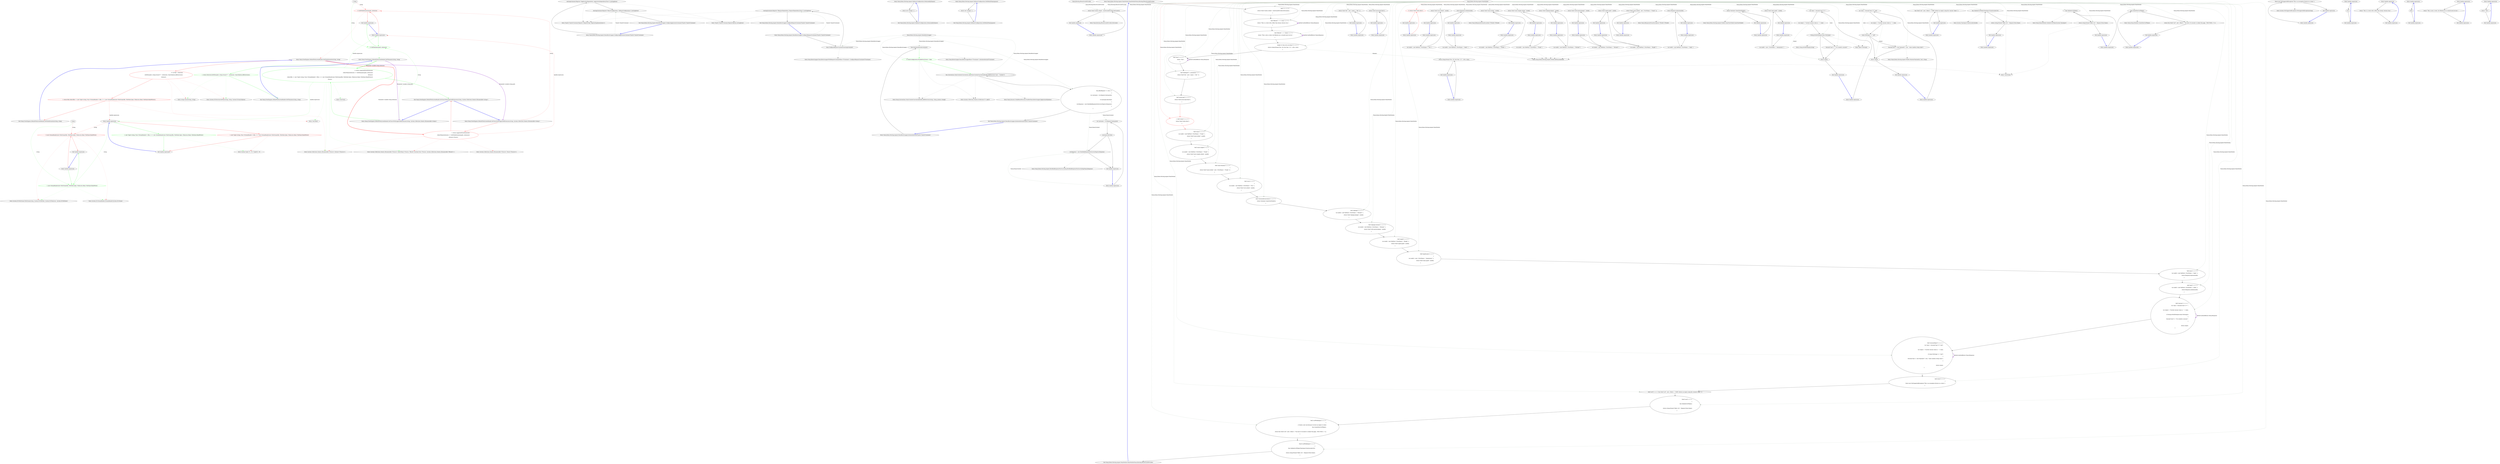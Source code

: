 digraph  {
n25 [label=string, span=""];
n26 [label=string, span=""];
n0 [cluster="Nancy.ViewEngines.DefaultFileSystemReader.GetViewsWithSupportedExtensions(string, System.Collections.Generic.IEnumerable<string>)", label="Entry Nancy.ViewEngines.DefaultFileSystemReader.GetViewsWithSupportedExtensions(string, System.Collections.Generic.IEnumerable<string>)", span="18-18"];
n1 [cluster="Nancy.ViewEngines.DefaultFileSystemReader.GetViewsWithSupportedExtensions(string, System.Collections.Generic.IEnumerable<string>)", color=red, community=0, label="1: return supportedViewExtensions\r\n                .SelectMany(extension => GetFileInformation(path, extension))\r\n                .Distinct().ToList();", span="20-22"];
n7 [cluster="lambda expression", color=red, community=0, label="0: GetFileInformation(path, extension)", span="21-21"];
n2 [cluster="Nancy.ViewEngines.DefaultFileSystemReader.GetViewsWithSupportedExtensions(string, System.Collections.Generic.IEnumerable<string>)", label="Exit Nancy.ViewEngines.DefaultFileSystemReader.GetViewsWithSupportedExtensions(string, System.Collections.Generic.IEnumerable<string>)", span="18-18"];
n3 [cluster="System.Collections.Generic.IEnumerable<TSource>.SelectMany<TSource, TResult>(System.Func<TSource, System.Collections.Generic.IEnumerable<TResult>>)", label="Entry System.Collections.Generic.IEnumerable<TSource>.SelectMany<TSource, TResult>(System.Func<TSource, System.Collections.Generic.IEnumerable<TResult>>)", span="0-0"];
n4 [cluster="System.Collections.Generic.IEnumerable<TSource>.Distinct<TSource>()", label="Entry System.Collections.Generic.IEnumerable<TSource>.Distinct<TSource>()", span="0-0"];
n5 [cluster="System.Collections.Generic.IEnumerable<TSource>.ToList<TSource>()", label="Entry System.Collections.Generic.IEnumerable<TSource>.ToList<TSource>()", span="0-0"];
n6 [cluster="lambda expression", label="Entry lambda expression", span="21-21"];
n8 [cluster="lambda expression", label="Exit lambda expression", span="21-21"];
n9 [cluster="Nancy.ViewEngines.DefaultFileSystemReader.GetFileInformation(string, string)", label="Entry Nancy.ViewEngines.DefaultFileSystemReader.GetFileInformation(string, string)", span="25-25"];
n10 [cluster="Nancy.ViewEngines.DefaultFileSystemReader.GetFileInformation(string, string)", color=red, community=0, label="0: var files = Directory\r\n                .GetFiles(path, string.Concat(''*.'', extension), SearchOption.AllDirectories)\r\n                .Distinct()", span="27-29"];
n11 [cluster="Nancy.ViewEngines.DefaultFileSystemReader.GetFileInformation(string, string)", color=red, community=0, label="1: return files.Select(file => new Tuple<string, Func<StreamReader>>(file, () => new StreamReader(new FileStream(file, FileMode.Open, FileAccess.Read, FileShare.ReadWrite))));", span="31-31"];
n13 [cluster="string.Concat(string, string)", label="Entry string.Concat(string, string)", span="0-0"];
n14 [cluster="System.IO.Directory.GetFiles(string, string, System.IO.SearchOption)", label="Entry System.IO.Directory.GetFiles(string, string, System.IO.SearchOption)", span="0-0"];
n12 [cluster="Nancy.ViewEngines.DefaultFileSystemReader.GetFileInformation(string, string)", label="Exit Nancy.ViewEngines.DefaultFileSystemReader.GetFileInformation(string, string)", span="25-25"];
n15 [cluster="Unk.Select", label="Entry Unk.Select", span=""];
n16 [cluster="lambda expression", label="Entry lambda expression", span="31-31"];
n17 [cluster="lambda expression", color=red, community=0, label="1: new Tuple<string, Func<StreamReader>>(file, () => new StreamReader(new FileStream(file, FileMode.Open, FileAccess.Read, FileShare.ReadWrite)))", span="31-31"];
n21 [cluster="lambda expression", color=red, community=0, label="0: new StreamReader(new FileStream(file, FileMode.Open, FileAccess.Read, FileShare.ReadWrite))", span="31-31"];
n18 [cluster="lambda expression", label="Exit lambda expression", span="31-31"];
n19 [cluster="System.Tuple<T1, T2>.Tuple(T1, T2)", label="Entry System.Tuple<T1, T2>.Tuple(T1, T2)", span="0-0"];
n20 [cluster="lambda expression", label="Entry lambda expression", span="31-31"];
n22 [cluster="lambda expression", label="Exit lambda expression", span="31-31"];
n23 [cluster="System.IO.StreamReader.StreamReader(System.IO.Stream)", label="Entry System.IO.StreamReader.StreamReader(System.IO.Stream)", span="0-0"];
n24 [cluster="System.IO.FileStream.FileStream(string, System.IO.FileMode, System.IO.FileAccess, System.IO.FileShare)", label="Entry System.IO.FileStream.FileStream(string, System.IO.FileMode, System.IO.FileAccess, System.IO.FileShare)", span="0-0"];
d1 [cluster="Nancy.ViewEngines.DefaultFileSystemReader.GetViewsWithSupportedExtensions(string, System.Collections.Generic.IEnumerable<string>)", color=green, community=0, label="0: return supportedViewExtensions\r\n                .SelectMany(extension => GetFilenames(path, extension))\r\n                .Distinct()\r\n                .Select(file => new Tuple<string, Func<StreamReader>>(file, () => new StreamReader(new FileStream(file, FileMode.Open, FileAccess.Read, FileShare.ReadWrite))))\r\n                .ToList();", span="20-24"];
d0 [cluster="Nancy.ViewEngines.DefaultFileSystemReader.GetViewsWithSupportedExtensions(string, System.Collections.Generic.IEnumerable<string>)", label="Entry Nancy.ViewEngines.DefaultFileSystemReader.GetViewsWithSupportedExtensions(string, System.Collections.Generic.IEnumerable<string>)", span="18-18"];
d10 [cluster="Nancy.ViewEngines.DefaultFileSystemReader.GetFilenames(string, string)", label="Entry Nancy.ViewEngines.DefaultFileSystemReader.GetFilenames(string, string)", span="27-27"];
d6 [cluster="Unk.ToList", label="Entry Unk.ToList", span=""];
d8 [cluster="lambda expression", color=green, community=0, label="0: GetFilenames(path, extension)", span="21-21"];
d12 [cluster="lambda expression", color=green, community=0, label="1: new Tuple<string, Func<StreamReader>>(file, () => new StreamReader(new FileStream(file, FileMode.Open, FileAccess.Read, FileShare.ReadWrite)))", span="23-23"];
d16 [cluster="lambda expression", color=green, community=0, label="1: new StreamReader(new FileStream(file, FileMode.Open, FileAccess.Read, FileShare.ReadWrite))", span="23-23"];
d20 [cluster="Nancy.ViewEngines.DefaultFileSystemReader.GetFilenames(string, string)", color=green, community=0, label="1: return Directory.GetFiles(path, string.Concat(''*.'', extension), SearchOption.AllDirectories);", span="29-29"];
d21 [cluster="Nancy.ViewEngines.DefaultFileSystemReader.GetFilenames(string, string)", label="Exit Nancy.ViewEngines.DefaultFileSystemReader.GetFilenames(string, string)", span="27-27"];
m0_4 [cluster="TinyIoC.TinyIoCContainer.Register<RegisterType, RegisterImplementation>()", file="DemoBootstrapper.cs", label="Entry TinyIoC.TinyIoCContainer.Register<RegisterType, RegisterImplementation>()", span="1018-1018"];
m0_0 [cluster="Nancy.Demo.Hosting.Aspnet.DemoBootstrapper.ConfigureApplicationContainer(TinyIoC.TinyIoCContainer)", file="DemoBootstrapper.cs", label="Entry Nancy.Demo.Hosting.Aspnet.DemoBootstrapper.ConfigureApplicationContainer(TinyIoC.TinyIoCContainer)", span="11-11"];
m0_1 [cluster="Nancy.Demo.Hosting.Aspnet.DemoBootstrapper.ConfigureApplicationContainer(TinyIoC.TinyIoCContainer)", file="DemoBootstrapper.cs", label="existingContainer.Register<IApplicationDependency, ApplicationDependencyClass>().AsSingleton()", span="15-15"];
m0_2 [cluster="Nancy.Demo.Hosting.Aspnet.DemoBootstrapper.ConfigureApplicationContainer(TinyIoC.TinyIoCContainer)", file="DemoBootstrapper.cs", label="existingContainer.Register<IRazorConfiguration, MyRazorConfiguration>().AsSingleton()", span="16-16"];
m0_3 [cluster="Nancy.Demo.Hosting.Aspnet.DemoBootstrapper.ConfigureApplicationContainer(TinyIoC.TinyIoCContainer)", file="DemoBootstrapper.cs", label="Exit Nancy.Demo.Hosting.Aspnet.DemoBootstrapper.ConfigureApplicationContainer(TinyIoC.TinyIoCContainer)", span="11-11"];
m0_19 [cluster="System.Collections.Generic.ICollection<T>.Add(T)", file="DemoBootstrapper.cs", label="Entry System.Collections.Generic.ICollection<T>.Add(T)", span="0-0"];
m0_5 [cluster="TinyIoC.TinyIoCContainer.RegisterOptions.AsSingleton()", file="DemoBootstrapper.cs", label="Entry TinyIoC.TinyIoCContainer.RegisterOptions.AsSingleton()", span="592-592"];
m0_17 [cluster="Nancy.Bootstrapper.NancyBootstrapperBase<TContainer>.InitialiseInternal(TContainer)", file="DemoBootstrapper.cs", label="Entry Nancy.Bootstrapper.NancyBootstrapperBase<TContainer>.InitialiseInternal(TContainer)", span="387-387"];
m0_11 [cluster="Nancy.Demo.Hosting.Aspnet.DemoBootstrapper.InitialiseInternal(TinyIoC.TinyIoCContainer)", file="DemoBootstrapper.cs", label="Entry Nancy.Demo.Hosting.Aspnet.DemoBootstrapper.InitialiseInternal(TinyIoC.TinyIoCContainer)", span="26-26"];
m0_12 [cluster="Nancy.Demo.Hosting.Aspnet.DemoBootstrapper.InitialiseInternal(TinyIoC.TinyIoCContainer)", file="DemoBootstrapper.cs", label="base.InitialiseInternal(container)", span="28-28"];
m0_13 [cluster="Nancy.Demo.Hosting.Aspnet.DemoBootstrapper.InitialiseInternal(TinyIoC.TinyIoCContainer)", color=green, community=0, file="DemoBootstrapper.cs", label="0: StaticConfiguration.DisableErrorTraces = false", span="30-30"];
m0_14 [cluster="Nancy.Demo.Hosting.Aspnet.DemoBootstrapper.InitialiseInternal(TinyIoC.TinyIoCContainer)", file="DemoBootstrapper.cs", label="this.Conventions.StaticContentsConventions.Add(StaticContentConventionBuilder.AddDirectory(''moo'', ''Content''))", span="32-32"];
m0_15 [cluster="Nancy.Demo.Hosting.Aspnet.DemoBootstrapper.InitialiseInternal(TinyIoC.TinyIoCContainer)", file="DemoBootstrapper.cs", label="this.AfterRequest += (ctx) =>\r\n            {\r\n                var username = ctx.Request.Query.pirate;\r\n\r\n                if (username.HasValue)\r\n                {\r\n                    ctx.Response = new HereBeAResponseYouScurvyDog(ctx.Response);\r\n                }\r\n            }", span="34-42"];
m0_16 [cluster="Nancy.Demo.Hosting.Aspnet.DemoBootstrapper.InitialiseInternal(TinyIoC.TinyIoCContainer)", file="DemoBootstrapper.cs", label="Exit Nancy.Demo.Hosting.Aspnet.DemoBootstrapper.InitialiseInternal(TinyIoC.TinyIoCContainer)", span="26-26"];
m0_10 [cluster="Nancy.Bootstrapper.NancyBootstrapperWithRequestContainerBase<TContainer>.ConfigureRequestContainer(TContainer)", file="DemoBootstrapper.cs", label="Entry Nancy.Bootstrapper.NancyBootstrapperWithRequestContainerBase<TContainer>.ConfigureRequestContainer(TContainer)", span="91-91"];
m0_18 [cluster="Nancy.Conventions.StaticContentConventionBuilder.AddDirectory(string, string, params string[])", file="DemoBootstrapper.cs", label="Entry Nancy.Conventions.StaticContentConventionBuilder.AddDirectory(string, string, params string[])", span="28-28"];
m0_26 [cluster="Nancy.Demo.Hosting.Aspnet.HereBeAResponseYouScurvyDog.HereBeAResponseYouScurvyDog(Nancy.Response)", file="DemoBootstrapper.cs", label="Entry Nancy.Demo.Hosting.Aspnet.HereBeAResponseYouScurvyDog.HereBeAResponseYouScurvyDog(Nancy.Response)", span="12-12"];
m0_20 [cluster="Nancy.Session.CookieBasedSessions.Enable(Nancy.Bootstrapper.IApplicationPipelines)", file="DemoBootstrapper.cs", label="Entry Nancy.Session.CookieBasedSessions.Enable(Nancy.Bootstrapper.IApplicationPipelines)", span="79-79"];
m0_27 [cluster="Nancy.Demo.Hosting.Aspnet.MyRazorConfiguration.GetAssemblyNames()", file="DemoBootstrapper.cs", label="Entry Nancy.Demo.Hosting.Aspnet.MyRazorConfiguration.GetAssemblyNames()", span="56-56"];
m0_28 [cluster="Nancy.Demo.Hosting.Aspnet.MyRazorConfiguration.GetAssemblyNames()", file="DemoBootstrapper.cs", label="return new string[] { };", span="58-58"];
m0_29 [cluster="Nancy.Demo.Hosting.Aspnet.MyRazorConfiguration.GetAssemblyNames()", file="DemoBootstrapper.cs", label="Exit Nancy.Demo.Hosting.Aspnet.MyRazorConfiguration.GetAssemblyNames()", span="56-56"];
m0_6 [cluster="Nancy.Demo.Hosting.Aspnet.DemoBootstrapper.ConfigureRequestContainer(TinyIoC.TinyIoCContainer)", file="DemoBootstrapper.cs", label="Entry Nancy.Demo.Hosting.Aspnet.DemoBootstrapper.ConfigureRequestContainer(TinyIoC.TinyIoCContainer)", span="19-19"];
m0_7 [cluster="Nancy.Demo.Hosting.Aspnet.DemoBootstrapper.ConfigureRequestContainer(TinyIoC.TinyIoCContainer)", file="DemoBootstrapper.cs", label="base.ConfigureRequestContainer(existingContainer)", span="21-21"];
m0_8 [cluster="Nancy.Demo.Hosting.Aspnet.DemoBootstrapper.ConfigureRequestContainer(TinyIoC.TinyIoCContainer)", file="DemoBootstrapper.cs", label="existingContainer.Register<IRequestDependency, RequestDependencyClass>().AsSingleton()", span="23-23"];
m0_9 [cluster="Nancy.Demo.Hosting.Aspnet.DemoBootstrapper.ConfigureRequestContainer(TinyIoC.TinyIoCContainer)", file="DemoBootstrapper.cs", label="Exit Nancy.Demo.Hosting.Aspnet.DemoBootstrapper.ConfigureRequestContainer(TinyIoC.TinyIoCContainer)", span="19-19"];
m0_21 [cluster="lambda expression", file="DemoBootstrapper.cs", label="Entry lambda expression", span="34-42"];
m0_22 [cluster="lambda expression", file="DemoBootstrapper.cs", label="var username = ctx.Request.Query.pirate", span="36-36"];
m0_24 [cluster="lambda expression", file="DemoBootstrapper.cs", label="ctx.Response = new HereBeAResponseYouScurvyDog(ctx.Response)", span="40-40"];
m0_23 [cluster="lambda expression", file="DemoBootstrapper.cs", label="username.HasValue", span="38-38"];
m0_25 [cluster="lambda expression", file="DemoBootstrapper.cs", label="Exit lambda expression", span="34-42"];
m0_30 [cluster="Nancy.Demo.Hosting.Aspnet.MyRazorConfiguration.GetDefaultNamespaces()", file="DemoBootstrapper.cs", label="Entry Nancy.Demo.Hosting.Aspnet.MyRazorConfiguration.GetDefaultNamespaces()", span="61-61"];
m0_31 [cluster="Nancy.Demo.Hosting.Aspnet.MyRazorConfiguration.GetDefaultNamespaces()", file="DemoBootstrapper.cs", label="return new string[] { };", span="63-63"];
m0_32 [cluster="Nancy.Demo.Hosting.Aspnet.MyRazorConfiguration.GetDefaultNamespaces()", file="DemoBootstrapper.cs", label="Exit Nancy.Demo.Hosting.Aspnet.MyRazorConfiguration.GetDefaultNamespaces()", span="61-61"];
m0_33 [file="DemoBootstrapper.cs", label="Nancy.Demo.Hosting.Aspnet.DemoBootstrapper", span=""];
m1_31 [cluster="Nancy.Routing.IRouteCacheProvider.GetCache()", file="MainModule.cs", label="Entry Nancy.Routing.IRouteCacheProvider.GetCache()", span="11-11"];
m1_64 [cluster="Nancy.Demo.Hosting.Aspnet.Models.RatPack.RatPack()", file="MainModule.cs", label="Entry Nancy.Demo.Hosting.Aspnet.Models.RatPack.RatPack()", span="2-2"];
m1_105 [cluster="Nancy.IResponseFormatter.AsXml<TModel>(TModel)", file="MainModule.cs", label="Entry Nancy.IResponseFormatter.AsXml<TModel>(TModel)", span="41-41"];
m1_79 [cluster="Nancy.Demo.Hosting.Aspnet.Models.SomeViewModel.SomeViewModel()", file="MainModule.cs", label="Entry Nancy.Demo.Hosting.Aspnet.Models.SomeViewModel.SomeViewModel()", span="2-2"];
m1_114 [cluster="string.IsNullOrEmpty(string)", file="MainModule.cs", label="Entry string.IsNullOrEmpty(string)", span="0-0"];
m1_47 [cluster="Unk.Format", file="MainModule.cs", label="Entry Unk.Format", span=""];
m1_126 [cluster="System.NotSupportedException.NotSupportedException(string)", file="MainModule.cs", label="Entry System.NotSupportedException.NotSupportedException(string)", span="0-0"];
m1_122 [cluster="Nancy.Demo.Hosting.Aspnet.Models.Payload.Payload(int, bool, string)", file="MainModule.cs", label="Entry Nancy.Demo.Hosting.Aspnet.Models.Payload.Payload(int, bool, string)", span="16-16"];
m1_144 [cluster="System.TimeSpan.FromSeconds(double)", file="MainModule.cs", label="Entry System.TimeSpan.FromSeconds(double)", span="0-0"];
m1_134 [cluster="Nancy.NancyModule.ValidateCsrfToken(System.TimeSpan?)", file="MainModule.cs", label="Entry Nancy.NancyModule.ValidateCsrfToken(System.TimeSpan?)", span="39-39"];
m1_0 [cluster="Nancy.Demo.Hosting.Aspnet.MainModule.MainModule(Nancy.Routing.IRouteCacheProvider)", file="MainModule.cs", label="Entry Nancy.Demo.Hosting.Aspnet.MainModule.MainModule(Nancy.Routing.IRouteCacheProvider)", span="9-9"];
m1_1 [cluster="Nancy.Demo.Hosting.Aspnet.MainModule.MainModule(Nancy.Routing.IRouteCacheProvider)", file="MainModule.cs", label="Get[''/''] = x =>{\r\n                return View[''routes.cshtml'', routeCacheProvider.GetCache()];\r\n            }", span="11-13"];
m1_2 [cluster="Nancy.Demo.Hosting.Aspnet.MainModule.MainModule(Nancy.Routing.IRouteCacheProvider)", file="MainModule.cs", label="Get[''/filtered'', r => true] = x => {\r\n                return ''This is a route with a filter that always returns true.'';\r\n            }", span="15-17"];
m1_3 [cluster="Nancy.Demo.Hosting.Aspnet.MainModule.MainModule(Nancy.Routing.IRouteCacheProvider)", file="MainModule.cs", label="Get[''/filtered'', r => false] = x => {\r\n                return ''This is also a route, but filtered out so should never be hit.'';\r\n            }", span="19-21"];
m1_4 [cluster="Nancy.Demo.Hosting.Aspnet.MainModule.MainModule(Nancy.Routing.IRouteCacheProvider)", file="MainModule.cs", label="Get[@''/(?<foo>\d{2,4})/{bar}''] = x => {\r\n                return string.Format(''foo: {0}<br/>bar: {1}'', x.foo, x.bar);\r\n            }", span="23-25"];
m1_5 [cluster="Nancy.Demo.Hosting.Aspnet.MainModule.MainModule(Nancy.Routing.IRouteCacheProvider)", file="MainModule.cs", label="Get[''/test''] = x => {\r\n                return ''Test'';\r\n            }", span="27-29"];
m1_6 [cluster="Nancy.Demo.Hosting.Aspnet.MainModule.MainModule(Nancy.Routing.IRouteCacheProvider)", file="MainModule.cs", label="Get[''/dotliquid''] = parameters => {\r\n                return View[''dot'', new { name = ''dot'' }];\r\n            }", span="31-33"];
m1_7 [cluster="Nancy.Demo.Hosting.Aspnet.MainModule.MainModule(Nancy.Routing.IRouteCacheProvider)", file="MainModule.cs", label="Get[''/javascript''] = x => {\r\n                return View[''javascript.html''];\r\n            }", span="35-37"];
m1_8 [cluster="Nancy.Demo.Hosting.Aspnet.MainModule.MainModule(Nancy.Routing.IRouteCacheProvider)", color=red, community=0, file="MainModule.cs", label="1: Get[''/static''] = x => {\r\n                return View[''static.htm''];\r\n            }", span="39-41"];
m1_9 [cluster="Nancy.Demo.Hosting.Aspnet.MainModule.MainModule(Nancy.Routing.IRouteCacheProvider)", file="MainModule.cs", label="Get[''/razor''] = x => {\r\n                var model = new RatPack { FirstName = ''Frank'' };\r\n                return View[''razor.cshtml'', model];\r\n            }", span="43-46"];
m1_10 [cluster="Nancy.Demo.Hosting.Aspnet.MainModule.MainModule(Nancy.Routing.IRouteCacheProvider)", file="MainModule.cs", label="Get[''/razor-simple''] = x =>\r\n            {\r\n                var model = new RatPack { FirstName = ''Frank'' };\r\n                return View[''razor-simple.cshtml'', model];\r\n            }", span="48-52"];
m1_11 [cluster="Nancy.Demo.Hosting.Aspnet.MainModule.MainModule(Nancy.Routing.IRouteCacheProvider)", file="MainModule.cs", label="Get[''/razor-dynamic''] = x =>\r\n            {\r\n                return View[''razor.cshtml'', new { FirstName = ''Frank'' }];\r\n            }", span="54-57"];
m1_12 [cluster="Nancy.Demo.Hosting.Aspnet.MainModule.MainModule(Nancy.Routing.IRouteCacheProvider)", file="MainModule.cs", label="Get[''/ssve''] = x =>\r\n            {\r\n                var model = new RatPack { FirstName = ''You'' };\r\n                return View[''ssve.sshtml'', model];\r\n            }", span="59-63"];
m1_13 [cluster="Nancy.Demo.Hosting.Aspnet.MainModule.MainModule(Nancy.Routing.IRouteCacheProvider)", file="MainModule.cs", label="Get[''/viewmodelconvention''] = x => {\r\n                return View[new SomeViewModel()];\r\n            }", span="65-67"];
m1_14 [cluster="Nancy.Demo.Hosting.Aspnet.MainModule.MainModule(Nancy.Routing.IRouteCacheProvider)", file="MainModule.cs", label="Get[''/ndjango''] = x => {\r\n                var model = new RatPack { FirstName = ''Michael'' };\r\n                return View[''ndjango.django'', model];\r\n            }", span="69-72"];
m1_15 [cluster="Nancy.Demo.Hosting.Aspnet.MainModule.MainModule(Nancy.Routing.IRouteCacheProvider)", file="MainModule.cs", label="Get[''/ndjango-extends''] = x => {\r\n                var model = new RatPack { FirstName = ''Michael'' };\r\n                return View[''with-master.django'', model];\r\n            }", span="74-77"];
m1_16 [cluster="Nancy.Demo.Hosting.Aspnet.MainModule.MainModule(Nancy.Routing.IRouteCacheProvider)", file="MainModule.cs", label="Get[''/spark''] = x => {\r\n                var model = new RatPack { FirstName = ''Bright'' };\r\n                return View[''spark.spark'', model];\r\n            }", span="79-82"];
m1_17 [cluster="Nancy.Demo.Hosting.Aspnet.MainModule.MainModule(Nancy.Routing.IRouteCacheProvider)", file="MainModule.cs", label="Get[''/spark-anon''] = x =>\r\n            {\r\n                var model = new { FirstName = ''Anonymous'' };\r\n                return View[''anon.spark'', model];\r\n            }", span="84-88"];
m1_18 [cluster="Nancy.Demo.Hosting.Aspnet.MainModule.MainModule(Nancy.Routing.IRouteCacheProvider)", file="MainModule.cs", label="Get[''/json''] = x => {\r\n                var model = new RatPack { FirstName = ''Andy'' };\r\n                return Response.AsJson(model);\r\n            }", span="90-93"];
m1_19 [cluster="Nancy.Demo.Hosting.Aspnet.MainModule.MainModule(Nancy.Routing.IRouteCacheProvider)", file="MainModule.cs", label="Get[''/xml''] = x => {\r\n                var model = new RatPack { FirstName = ''Andy'' };\r\n                return Response.AsXml(model);\r\n            }", span="95-98"];
m1_20 [cluster="Nancy.Demo.Hosting.Aspnet.MainModule.MainModule(Nancy.Routing.IRouteCacheProvider)", file="MainModule.cs", label="Get[''/session''] = x => {\r\n                var value = Session[''moo''] ?? '''';\r\n\r\n                var output = ''Current session value is: '' + value;\r\n\r\n                if (String.IsNullOrEmpty(value.ToString()))\r\n                {\r\n                    Session[''moo''] = ''I've created a session!'';\r\n                }\r\n\r\n                return output;\r\n            }", span="100-111"];
m1_21 [cluster="Nancy.Demo.Hosting.Aspnet.MainModule.MainModule(Nancy.Routing.IRouteCacheProvider)", file="MainModule.cs", label="Get[''/sessionObject''] = x => {\r\n                var value = Session[''baa''] ?? ''null'';\r\n\r\n                var output = ''Current session value is: '' + value;\r\n\r\n                if (value.ToString() == ''null'')\r\n                {\r\n                    Session[''baa''] = new Payload(27, true, ''some random string value'');\r\n                }\r\n\r\n                return output;\r\n            }", span="113-124"];
m1_22 [cluster="Nancy.Demo.Hosting.Aspnet.MainModule.MainModule(Nancy.Routing.IRouteCacheProvider)", file="MainModule.cs", label="Get[''/error''] = x =>\r\n                {\r\n                    throw new NotSupportedException(''This is an exception thrown in a route.'');\r\n                }", span="126-129"];
m1_23 [cluster="Nancy.Demo.Hosting.Aspnet.MainModule.MainModule(Nancy.Routing.IRouteCacheProvider)", file="MainModule.cs", label="Get[''/csrf''] = x => this.View[''csrf'', new { Blurb = ''CSRF without an expiry using the 'session' token'' }]", span="131-131"];
m1_24 [cluster="Nancy.Demo.Hosting.Aspnet.MainModule.MainModule(Nancy.Routing.IRouteCacheProvider)", file="MainModule.cs", label="Post[''/csrf''] = x =>\r\n            {\r\n                this.ValidateCsrfToken();\r\n\r\n                return string.Format(''Hello {0}!'', Request.Form.Name);\r\n            }", span="133-138"];
m1_25 [cluster="Nancy.Demo.Hosting.Aspnet.MainModule.MainModule(Nancy.Routing.IRouteCacheProvider)", file="MainModule.cs", label="Get[''/csrfWithExpiry''] = x =>\r\n                {\r\n                    // Create a new one because we have an expiry to check\r\n                    this.CreateNewCsrfToken();\r\n\r\n                    return this.View[''csrf'', new { Blurb = ''You have 20 seconds to submit the page.. TICK TOCK :-)'' }];\r\n                }", span="140-146"];
m1_26 [cluster="Nancy.Demo.Hosting.Aspnet.MainModule.MainModule(Nancy.Routing.IRouteCacheProvider)", file="MainModule.cs", label="Post[''/csrfWithExpiry''] = x =>\r\n                {\r\n                    this.ValidateCsrfToken(TimeSpan.FromSeconds(20));\r\n\r\n                    return string.Format(''Hello {0}!'', Request.Form.Name);\r\n                }", span="148-153"];
m1_27 [cluster="Nancy.Demo.Hosting.Aspnet.MainModule.MainModule(Nancy.Routing.IRouteCacheProvider)", file="MainModule.cs", label="Exit Nancy.Demo.Hosting.Aspnet.MainModule.MainModule(Nancy.Routing.IRouteCacheProvider)", span="9-9"];
m1_140 [cluster="lambda expression", file="MainModule.cs", label="Entry lambda expression", span="148-153"];
m1_29 [cluster="lambda expression", file="MainModule.cs", label="return View[''routes.cshtml'', routeCacheProvider.GetCache()];", span="12-12"];
m1_45 [cluster="lambda expression", file="MainModule.cs", label="return string.Format(''foo: {0}<br/>bar: {1}'', x.foo, x.bar);", span="24-24"];
m1_28 [cluster="lambda expression", file="MainModule.cs", label="Entry lambda expression", span="11-13"];
m1_30 [cluster="lambda expression", file="MainModule.cs", label="Exit lambda expression", span="11-13"];
m1_32 [cluster="lambda expression", file="MainModule.cs", label="Entry lambda expression", span="15-15"];
m1_33 [cluster="lambda expression", file="MainModule.cs", label=true, span="15-15"];
m1_34 [cluster="lambda expression", file="MainModule.cs", label="Exit lambda expression", span="15-15"];
m1_35 [cluster="lambda expression", file="MainModule.cs", label="Entry lambda expression", span="15-17"];
m1_36 [cluster="lambda expression", file="MainModule.cs", label="return ''This is a route with a filter that always returns true.'';", span="16-16"];
m1_37 [cluster="lambda expression", file="MainModule.cs", label="Exit lambda expression", span="15-17"];
m1_38 [cluster="lambda expression", file="MainModule.cs", label="Entry lambda expression", span="19-19"];
m1_39 [cluster="lambda expression", file="MainModule.cs", label=false, span="19-19"];
m1_40 [cluster="lambda expression", file="MainModule.cs", label="Exit lambda expression", span="19-19"];
m1_41 [cluster="lambda expression", file="MainModule.cs", label="Entry lambda expression", span="19-21"];
m1_42 [cluster="lambda expression", file="MainModule.cs", label="return ''This is also a route, but filtered out so should never be hit.'';", span="20-20"];
m1_43 [cluster="lambda expression", file="MainModule.cs", label="Exit lambda expression", span="19-21"];
m1_44 [cluster="lambda expression", file="MainModule.cs", label="Entry lambda expression", span="23-25"];
m1_46 [cluster="lambda expression", file="MainModule.cs", label="Exit lambda expression", span="23-25"];
m1_48 [cluster="lambda expression", file="MainModule.cs", label="Entry lambda expression", span="27-29"];
m1_49 [cluster="lambda expression", file="MainModule.cs", label="return ''Test'';", span="28-28"];
m1_50 [cluster="lambda expression", file="MainModule.cs", label="Exit lambda expression", span="27-29"];
m1_51 [cluster="lambda expression", file="MainModule.cs", label="Entry lambda expression", span="31-33"];
m1_52 [cluster="lambda expression", file="MainModule.cs", label="return View[''dot'', new { name = ''dot'' }];", span="32-32"];
m1_53 [cluster="lambda expression", file="MainModule.cs", label="Exit lambda expression", span="31-33"];
m1_54 [cluster="lambda expression", file="MainModule.cs", label="Entry lambda expression", span="35-37"];
m1_55 [cluster="lambda expression", file="MainModule.cs", label="return View[''javascript.html''];", span="36-36"];
m1_56 [cluster="lambda expression", file="MainModule.cs", label="Exit lambda expression", span="35-37"];
m1_57 [cluster="lambda expression", file="MainModule.cs", label="Entry lambda expression", span="39-41"];
m1_58 [cluster="lambda expression", color=red, community=0, file="MainModule.cs", label="0: return View[''static.htm''];", span="40-40"];
m1_59 [cluster="lambda expression", file="MainModule.cs", label="Exit lambda expression", span="39-41"];
m1_60 [cluster="lambda expression", file="MainModule.cs", label="Entry lambda expression", span="43-46"];
m1_61 [cluster="lambda expression", file="MainModule.cs", label="var model = new RatPack { FirstName = ''Frank'' }", span="44-44"];
m1_62 [cluster="lambda expression", file="MainModule.cs", label="return View[''razor.cshtml'', model];", span="45-45"];
m1_63 [cluster="lambda expression", file="MainModule.cs", label="Exit lambda expression", span="43-46"];
m1_65 [cluster="lambda expression", file="MainModule.cs", label="Entry lambda expression", span="48-52"];
m1_66 [cluster="lambda expression", file="MainModule.cs", label="var model = new RatPack { FirstName = ''Frank'' }", span="50-50"];
m1_67 [cluster="lambda expression", file="MainModule.cs", label="return View[''razor-simple.cshtml'', model];", span="51-51"];
m1_68 [cluster="lambda expression", file="MainModule.cs", label="Exit lambda expression", span="48-52"];
m1_69 [cluster="lambda expression", file="MainModule.cs", label="Entry lambda expression", span="54-57"];
m1_70 [cluster="lambda expression", file="MainModule.cs", label="return View[''razor.cshtml'', new { FirstName = ''Frank'' }];", span="56-56"];
m1_71 [cluster="lambda expression", file="MainModule.cs", label="Exit lambda expression", span="54-57"];
m1_72 [cluster="lambda expression", file="MainModule.cs", label="Entry lambda expression", span="59-63"];
m1_73 [cluster="lambda expression", file="MainModule.cs", label="var model = new RatPack { FirstName = ''You'' }", span="61-61"];
m1_74 [cluster="lambda expression", file="MainModule.cs", label="return View[''ssve.sshtml'', model];", span="62-62"];
m1_75 [cluster="lambda expression", file="MainModule.cs", label="Exit lambda expression", span="59-63"];
m1_76 [cluster="lambda expression", file="MainModule.cs", label="Entry lambda expression", span="65-67"];
m1_77 [cluster="lambda expression", file="MainModule.cs", label="return View[new SomeViewModel()];", span="66-66"];
m1_78 [cluster="lambda expression", file="MainModule.cs", label="Exit lambda expression", span="65-67"];
m1_80 [cluster="lambda expression", file="MainModule.cs", label="Entry lambda expression", span="69-72"];
m1_81 [cluster="lambda expression", file="MainModule.cs", label="var model = new RatPack { FirstName = ''Michael'' }", span="70-70"];
m1_82 [cluster="lambda expression", file="MainModule.cs", label="return View[''ndjango.django'', model];", span="71-71"];
m1_83 [cluster="lambda expression", file="MainModule.cs", label="Exit lambda expression", span="69-72"];
m1_84 [cluster="lambda expression", file="MainModule.cs", label="Entry lambda expression", span="74-77"];
m1_85 [cluster="lambda expression", file="MainModule.cs", label="var model = new RatPack { FirstName = ''Michael'' }", span="75-75"];
m1_86 [cluster="lambda expression", file="MainModule.cs", label="return View[''with-master.django'', model];", span="76-76"];
m1_87 [cluster="lambda expression", file="MainModule.cs", label="Exit lambda expression", span="74-77"];
m1_88 [cluster="lambda expression", file="MainModule.cs", label="Entry lambda expression", span="79-82"];
m1_89 [cluster="lambda expression", file="MainModule.cs", label="var model = new RatPack { FirstName = ''Bright'' }", span="80-80"];
m1_90 [cluster="lambda expression", file="MainModule.cs", label="return View[''spark.spark'', model];", span="81-81"];
m1_91 [cluster="lambda expression", file="MainModule.cs", label="Exit lambda expression", span="79-82"];
m1_92 [cluster="lambda expression", file="MainModule.cs", label="Entry lambda expression", span="84-88"];
m1_93 [cluster="lambda expression", file="MainModule.cs", label="var model = new { FirstName = ''Anonymous'' }", span="86-86"];
m1_94 [cluster="lambda expression", file="MainModule.cs", label="return View[''anon.spark'', model];", span="87-87"];
m1_95 [cluster="lambda expression", file="MainModule.cs", label="Exit lambda expression", span="84-88"];
m1_96 [cluster="lambda expression", file="MainModule.cs", label="Entry lambda expression", span="90-93"];
m1_97 [cluster="lambda expression", file="MainModule.cs", label="var model = new RatPack { FirstName = ''Andy'' }", span="91-91"];
m1_98 [cluster="lambda expression", file="MainModule.cs", label="return Response.AsJson(model);", span="92-92"];
m1_99 [cluster="lambda expression", file="MainModule.cs", label="Exit lambda expression", span="90-93"];
m1_101 [cluster="lambda expression", file="MainModule.cs", label="Entry lambda expression", span="95-98"];
m1_102 [cluster="lambda expression", file="MainModule.cs", label="var model = new RatPack { FirstName = ''Andy'' }", span="96-96"];
m1_103 [cluster="lambda expression", file="MainModule.cs", label="return Response.AsXml(model);", span="97-97"];
m1_104 [cluster="lambda expression", file="MainModule.cs", label="Exit lambda expression", span="95-98"];
m1_106 [cluster="lambda expression", file="MainModule.cs", label="Entry lambda expression", span="100-111"];
m1_107 [cluster="lambda expression", file="MainModule.cs", label="var value = Session[''moo''] ?? ''''", span="101-101"];
m1_108 [cluster="lambda expression", file="MainModule.cs", label="var output = ''Current session value is: '' + value", span="103-103"];
m1_109 [cluster="lambda expression", file="MainModule.cs", label="String.IsNullOrEmpty(value.ToString())", span="105-105"];
m1_111 [cluster="lambda expression", file="MainModule.cs", label="return output;", span="110-110"];
m1_110 [cluster="lambda expression", file="MainModule.cs", label="Session[''moo''] = ''I've created a session!''", span="107-107"];
m1_112 [cluster="lambda expression", file="MainModule.cs", label="Exit lambda expression", span="100-111"];
m1_115 [cluster="lambda expression", file="MainModule.cs", label="Entry lambda expression", span="113-124"];
m1_116 [cluster="lambda expression", file="MainModule.cs", label="var value = Session[''baa''] ?? ''null''", span="114-114"];
m1_117 [cluster="lambda expression", file="MainModule.cs", label="var output = ''Current session value is: '' + value", span="116-116"];
m1_118 [cluster="lambda expression", file="MainModule.cs", label="value.ToString() == ''null''", span="118-118"];
m1_120 [cluster="lambda expression", file="MainModule.cs", label="return output;", span="123-123"];
m1_119 [cluster="lambda expression", file="MainModule.cs", label="Session[''baa''] = new Payload(27, true, ''some random string value'')", span="120-120"];
m1_121 [cluster="lambda expression", file="MainModule.cs", label="Exit lambda expression", span="113-124"];
m1_123 [cluster="lambda expression", file="MainModule.cs", label="Entry lambda expression", span="126-129"];
m1_124 [cluster="lambda expression", file="MainModule.cs", label="throw new NotSupportedException(''This is an exception thrown in a route.'');", span="128-128"];
m1_125 [cluster="lambda expression", file="MainModule.cs", label="Exit lambda expression", span="126-129"];
m1_127 [cluster="lambda expression", file="MainModule.cs", label="Entry lambda expression", span="131-131"];
m1_128 [cluster="lambda expression", file="MainModule.cs", label="this.View[''csrf'', new { Blurb = ''CSRF without an expiry using the 'session' token'' }]", span="131-131"];
m1_129 [cluster="lambda expression", file="MainModule.cs", label="Exit lambda expression", span="131-131"];
m1_130 [cluster="lambda expression", file="MainModule.cs", label="Entry lambda expression", span="133-138"];
m1_131 [cluster="lambda expression", file="MainModule.cs", label="this.ValidateCsrfToken()", span="135-135"];
m1_132 [cluster="lambda expression", file="MainModule.cs", label="return string.Format(''Hello {0}!'', Request.Form.Name);", span="137-137"];
m1_133 [cluster="lambda expression", file="MainModule.cs", label="Exit lambda expression", span="133-138"];
m1_135 [cluster="lambda expression", file="MainModule.cs", label="Entry lambda expression", span="140-146"];
m1_136 [cluster="lambda expression", file="MainModule.cs", label="this.CreateNewCsrfToken()", span="143-143"];
m1_137 [cluster="lambda expression", file="MainModule.cs", label="return this.View[''csrf'', new { Blurb = ''You have 20 seconds to submit the page.. TICK TOCK :-)'' }];", span="145-145"];
m1_138 [cluster="lambda expression", file="MainModule.cs", label="Exit lambda expression", span="140-146"];
m1_141 [cluster="lambda expression", file="MainModule.cs", label="this.ValidateCsrfToken(TimeSpan.FromSeconds(20))", span="150-150"];
m1_142 [cluster="lambda expression", file="MainModule.cs", label="return string.Format(''Hello {0}!'', Request.Form.Name);", span="152-152"];
m1_143 [cluster="lambda expression", file="MainModule.cs", label="Exit lambda expression", span="148-153"];
m1_139 [cluster="Nancy.NancyModule.CreateNewCsrfToken()", file="MainModule.cs", label="Entry Nancy.NancyModule.CreateNewCsrfToken()", span="18-18"];
m1_113 [cluster="object.ToString()", file="MainModule.cs", label="Entry object.ToString()", span="0-0"];
m1_100 [cluster="Nancy.IResponseFormatter.AsJson<TModel>(TModel)", file="MainModule.cs", label="Entry Nancy.IResponseFormatter.AsJson<TModel>(TModel)", span="31-31"];
m1_145 [file="MainModule.cs", label="Nancy.Demo.Hosting.Aspnet.MainModule", span=""];
m1_146 [file="MainModule.cs", label="Nancy.Routing.IRouteCacheProvider", span=""];
n25 -> n7  [color=red, key=1, label=string, style=dashed];
n25 -> d8  [color=green, key=1, label=string, style=dashed];
n26 -> n21  [color=red, key=1, label=string, style=dashed];
n26 -> d16  [color=green, key=1, label=string, style=dashed];
n0 -> n1  [color=red, key=0, style=solid];
n0 -> n7  [color=red, key=1, label=string, style=dashed];
n1 -> n2  [color=red, key=0, style=solid];
n1 -> n3  [color=red, key=2, style=dotted];
n1 -> n4  [color=red, key=2, style=dotted];
n1 -> n5  [color=red, key=2, style=dotted];
n1 -> n6  [color=red, key=1, label="lambda expression", style=dashed];
n7 -> n8  [color=red, key=0, style=solid];
n7 -> n9  [color=red, key=2, style=dotted];
n2 -> n0  [color=blue, key=0, style=bold];
n2 -> d0  [color=blue, key=0, style=bold];
n6 -> n7  [color=red, key=0, style=solid];
n6 -> d8  [color=green, key=0, style=solid];
n8 -> n6  [color=blue, key=0, style=bold];
n9 -> n10  [color=red, key=0, style=solid];
n9 -> n0  [color=darkorchid, key=3, label="Parameter variable string path", style=bold];
n9 -> n1  [color=red, key=3, label="Parameter variable string extension", style=bold];
n10 -> n11  [color=red, key=0, style=solid];
n10 -> n13  [color=red, key=2, style=dotted];
n10 -> n14  [color=red, key=2, style=dotted];
n10 -> n4  [color=red, key=2, style=dotted];
n11 -> n12  [color=red, key=0, style=solid];
n11 -> n15  [color=red, key=2, style=dotted];
n11 -> n16  [color=red, key=1, label="lambda expression", style=dashed];
n12 -> n9  [color=blue, key=0, style=bold];
n16 -> n17  [color=red, key=0, style=solid];
n16 -> n21  [color=red, key=1, label=string, style=dashed];
n16 -> d12  [color=green, key=0, style=solid];
n16 -> d16  [color=green, key=1, label=string, style=dashed];
n17 -> n18  [color=red, key=0, style=solid];
n17 -> n19  [color=red, key=2, style=dotted];
n21 -> n22  [color=red, key=0, style=solid];
n21 -> n23  [color=red, key=2, style=dotted];
n21 -> n24  [color=red, key=2, style=dotted];
n18 -> n16  [color=blue, key=0, style=bold];
n20 -> n21  [color=red, key=0, style=solid];
n20 -> d16  [color=green, key=0, style=solid];
n22 -> n20  [color=blue, key=0, style=bold];
d1 -> n2  [color=green, key=0, style=solid];
d1 -> n3  [color=green, key=2, style=dotted];
d1 -> n4  [color=green, key=2, style=dotted];
d1 -> n15  [color=green, key=2, style=dotted];
d1 -> d6  [color=green, key=2, style=dotted];
d1 -> n6  [color=green, key=1, label="lambda expression", style=dashed];
d1 -> n16  [color=green, key=1, label="lambda expression", style=dashed];
d0 -> d1  [color=green, key=0, style=solid];
d0 -> d8  [color=green, key=1, label=string, style=dashed];
d10 -> d1  [color=green, key=3, label="Parameter variable string extension", style=bold];
d10 -> d20  [color=green, key=0, style=solid];
d10 -> d0  [color=darkorchid, key=3, label="Parameter variable string path", style=bold];
d8 -> n8  [color=green, key=0, style=solid];
d8 -> d10  [color=green, key=2, style=dotted];
d12 -> n18  [color=green, key=0, style=solid];
d12 -> n19  [color=green, key=2, style=dotted];
d16 -> n22  [color=green, key=0, style=solid];
d16 -> n23  [color=green, key=2, style=dotted];
d16 -> n24  [color=green, key=2, style=dotted];
d20 -> d21  [color=green, key=0, style=solid];
d20 -> n13  [color=green, key=2, style=dotted];
d20 -> n14  [color=green, key=2, style=dotted];
d21 -> d10  [color=blue, key=0, style=bold];
m0_0 -> m0_1  [key=0, style=solid];
m0_0 -> m0_2  [color=darkseagreen4, key=1, label="TinyIoC.TinyIoCContainer", style=dashed];
m0_1 -> m0_2  [key=0, style=solid];
m0_1 -> m0_4  [key=2, style=dotted];
m0_1 -> m0_5  [key=2, style=dotted];
m0_2 -> m0_3  [key=0, style=solid];
m0_2 -> m0_4  [key=2, style=dotted];
m0_2 -> m0_5  [key=2, style=dotted];
m0_3 -> m0_0  [color=blue, key=0, style=bold];
m0_11 -> m0_12  [key=0, style=solid];
m0_12 -> m0_13  [color=green, key=0, style=solid];
m0_12 -> m0_17  [key=2, style=dotted];
m0_13 -> m0_14  [color=green, key=0, style=solid];
m0_13 -> m0_18  [key=2, style=dotted];
m0_13 -> m0_19  [key=2, style=dotted];
m0_14 -> m0_15  [key=0, style=solid];
m0_14 -> m0_20  [key=2, style=dotted];
m0_14 -> m0_14  [key=0, style=solid];
m0_14 -> m0_18  [key=2, style=dotted];
m0_14 -> m0_19  [key=2, style=dotted];
m0_15 -> m0_16  [key=0, style=solid];
m0_15 -> m0_22  [color=darkseagreen4, key=1, label="Nancy.NancyContext", style=dashed];
m0_15 -> m0_24  [color=darkseagreen4, key=1, label="Nancy.NancyContext", style=dashed];
m0_16 -> m0_11  [color=blue, key=0, style=bold];
m0_27 -> m0_28  [key=0, style=solid];
m0_28 -> m0_29  [key=0, style=solid];
m0_29 -> m0_27  [color=blue, key=0, style=bold];
m0_6 -> m0_7  [key=0, style=solid];
m0_6 -> m0_8  [color=darkseagreen4, key=1, label="TinyIoC.TinyIoCContainer", style=dashed];
m0_7 -> m0_8  [key=0, style=solid];
m0_7 -> m0_10  [key=2, style=dotted];
m0_8 -> m0_9  [key=0, style=solid];
m0_8 -> m0_4  [key=2, style=dotted];
m0_8 -> m0_5  [key=2, style=dotted];
m0_9 -> m0_6  [color=blue, key=0, style=bold];
m0_21 -> m0_22  [key=0, style=solid];
m0_21 -> m0_24  [color=darkseagreen4, key=1, label="Nancy.NancyContext", style=dashed];
m0_22 -> m0_23  [key=0, style=solid];
m0_24 -> m0_25  [key=0, style=solid];
m0_24 -> m0_26  [key=2, style=dotted];
m0_23 -> m0_24  [key=0, style=solid];
m0_23 -> m0_25  [key=0, style=solid];
m0_25 -> m0_21  [color=blue, key=0, style=bold];
m0_30 -> m0_31  [key=0, style=solid];
m0_31 -> m0_32  [key=0, style=solid];
m0_32 -> m0_30  [color=blue, key=0, style=bold];
m0_33 -> m0_7  [color=darkseagreen4, key=1, label="Nancy.Demo.Hosting.Aspnet.DemoBootstrapper", style=dashed];
m0_33 -> m0_12  [color=darkseagreen4, key=1, label="Nancy.Demo.Hosting.Aspnet.DemoBootstrapper", style=dashed];
m0_33 -> m0_13  [color=darkseagreen4, key=1, label="Nancy.Demo.Hosting.Aspnet.DemoBootstrapper", style=dashed];
m0_33 -> m0_14  [color=darkseagreen4, key=1, label="Nancy.Demo.Hosting.Aspnet.DemoBootstrapper", style=dashed];
m0_33 -> m0_15  [color=darkseagreen4, key=1, label="Nancy.Demo.Hosting.Aspnet.DemoBootstrapper", style=dashed];
m1_0 -> m1_1  [key=0, style=solid];
m1_0 -> m1_29  [color=darkseagreen4, key=1, label="Nancy.Routing.IRouteCacheProvider", style=dashed];
m1_1 -> m1_2  [key=0, style=solid];
m1_2 -> m1_3  [key=0, style=solid];
m1_2 -> m1_2  [color=darkorchid, key=3, label="method methodReturn Nancy.Response ", style=bold];
m1_3 -> m1_4  [key=0, style=solid];
m1_3 -> m1_3  [color=darkorchid, key=3, label="method methodReturn Nancy.Response ", style=bold];
m1_4 -> m1_5  [key=0, style=solid];
m1_4 -> m1_45  [color=darkseagreen4, key=1, label=dynamic, style=dashed];
m1_5 -> m1_6  [key=0, style=solid];
m1_5 -> m1_5  [color=darkorchid, key=3, label="method methodReturn Nancy.Response ", style=bold];
m1_6 -> m1_7  [key=0, style=solid];
m1_7 -> m1_8  [color=red, key=0, style=solid];
m1_8 -> m1_9  [color=red, key=0, style=solid];
m1_9 -> m1_10  [key=0, style=solid];
m1_10 -> m1_11  [key=0, style=solid];
m1_11 -> m1_12  [key=0, style=solid];
m1_12 -> m1_13  [key=0, style=solid];
m1_13 -> m1_14  [key=0, style=solid];
m1_14 -> m1_15  [key=0, style=solid];
m1_15 -> m1_16  [key=0, style=solid];
m1_16 -> m1_17  [key=0, style=solid];
m1_17 -> m1_18  [key=0, style=solid];
m1_18 -> m1_19  [key=0, style=solid];
m1_19 -> m1_20  [key=0, style=solid];
m1_20 -> m1_21  [key=0, style=solid];
m1_20 -> m1_20  [color=darkorchid, key=3, label="method methodReturn Nancy.Response ", style=bold];
m1_21 -> m1_22  [key=0, style=solid];
m1_21 -> m1_21  [color=darkorchid, key=3, label="method methodReturn Nancy.Response ", style=bold];
m1_22 -> m1_23  [key=0, style=solid];
m1_23 -> m1_24  [key=0, style=solid];
m1_24 -> m1_25  [key=0, style=solid];
m1_25 -> m1_26  [key=0, style=solid];
m1_26 -> m1_27  [key=0, style=solid];
m1_27 -> m1_0  [color=blue, key=0, style=bold];
m1_140 -> m1_141  [key=0, style=solid];
m1_29 -> m1_30  [key=0, style=solid];
m1_29 -> m1_31  [key=2, style=dotted];
m1_45 -> m1_46  [key=0, style=solid];
m1_45 -> m1_47  [key=2, style=dotted];
m1_28 -> m1_29  [key=0, style=solid];
m1_30 -> m1_28  [color=blue, key=0, style=bold];
m1_32 -> m1_33  [key=0, style=solid];
m1_33 -> m1_34  [key=0, style=solid];
m1_34 -> m1_32  [color=blue, key=0, style=bold];
m1_35 -> m1_36  [key=0, style=solid];
m1_36 -> m1_37  [key=0, style=solid];
m1_37 -> m1_35  [color=blue, key=0, style=bold];
m1_38 -> m1_39  [key=0, style=solid];
m1_39 -> m1_40  [key=0, style=solid];
m1_40 -> m1_38  [color=blue, key=0, style=bold];
m1_41 -> m1_42  [key=0, style=solid];
m1_42 -> m1_43  [key=0, style=solid];
m1_43 -> m1_41  [color=blue, key=0, style=bold];
m1_44 -> m1_45  [key=0, style=solid];
m1_46 -> m1_44  [color=blue, key=0, style=bold];
m1_48 -> m1_49  [key=0, style=solid];
m1_49 -> m1_50  [key=0, style=solid];
m1_50 -> m1_48  [color=blue, key=0, style=bold];
m1_51 -> m1_52  [key=0, style=solid];
m1_52 -> m1_53  [key=0, style=solid];
m1_53 -> m1_51  [color=blue, key=0, style=bold];
m1_54 -> m1_55  [key=0, style=solid];
m1_55 -> m1_56  [key=0, style=solid];
m1_56 -> m1_54  [color=blue, key=0, style=bold];
m1_57 -> m1_58  [color=red, key=0, style=solid];
m1_58 -> m1_59  [color=red, key=0, style=solid];
m1_59 -> m1_57  [color=blue, key=0, style=bold];
m1_60 -> m1_61  [key=0, style=solid];
m1_61 -> m1_62  [key=0, style=solid];
m1_61 -> m1_64  [key=2, style=dotted];
m1_62 -> m1_63  [key=0, style=solid];
m1_63 -> m1_60  [color=blue, key=0, style=bold];
m1_65 -> m1_66  [key=0, style=solid];
m1_66 -> m1_67  [key=0, style=solid];
m1_66 -> m1_64  [key=2, style=dotted];
m1_67 -> m1_68  [key=0, style=solid];
m1_68 -> m1_65  [color=blue, key=0, style=bold];
m1_69 -> m1_70  [key=0, style=solid];
m1_70 -> m1_71  [key=0, style=solid];
m1_71 -> m1_69  [color=blue, key=0, style=bold];
m1_72 -> m1_73  [key=0, style=solid];
m1_73 -> m1_74  [key=0, style=solid];
m1_73 -> m1_64  [key=2, style=dotted];
m1_74 -> m1_75  [key=0, style=solid];
m1_75 -> m1_72  [color=blue, key=0, style=bold];
m1_76 -> m1_77  [key=0, style=solid];
m1_77 -> m1_78  [key=0, style=solid];
m1_77 -> m1_79  [key=2, style=dotted];
m1_78 -> m1_76  [color=blue, key=0, style=bold];
m1_80 -> m1_81  [key=0, style=solid];
m1_81 -> m1_82  [key=0, style=solid];
m1_81 -> m1_64  [key=2, style=dotted];
m1_82 -> m1_83  [key=0, style=solid];
m1_83 -> m1_80  [color=blue, key=0, style=bold];
m1_84 -> m1_85  [key=0, style=solid];
m1_85 -> m1_86  [key=0, style=solid];
m1_85 -> m1_64  [key=2, style=dotted];
m1_86 -> m1_87  [key=0, style=solid];
m1_87 -> m1_84  [color=blue, key=0, style=bold];
m1_88 -> m1_89  [key=0, style=solid];
m1_89 -> m1_90  [key=0, style=solid];
m1_89 -> m1_64  [key=2, style=dotted];
m1_90 -> m1_91  [key=0, style=solid];
m1_91 -> m1_88  [color=blue, key=0, style=bold];
m1_92 -> m1_93  [key=0, style=solid];
m1_93 -> m1_94  [key=0, style=solid];
m1_94 -> m1_95  [key=0, style=solid];
m1_95 -> m1_92  [color=blue, key=0, style=bold];
m1_96 -> m1_97  [key=0, style=solid];
m1_97 -> m1_98  [key=0, style=solid];
m1_97 -> m1_64  [key=2, style=dotted];
m1_98 -> m1_99  [key=0, style=solid];
m1_98 -> m1_100  [key=2, style=dotted];
m1_99 -> m1_96  [color=blue, key=0, style=bold];
m1_101 -> m1_102  [key=0, style=solid];
m1_102 -> m1_103  [key=0, style=solid];
m1_102 -> m1_64  [key=2, style=dotted];
m1_103 -> m1_104  [key=0, style=solid];
m1_103 -> m1_105  [key=2, style=dotted];
m1_104 -> m1_101  [color=blue, key=0, style=bold];
m1_106 -> m1_107  [key=0, style=solid];
m1_107 -> m1_108  [key=0, style=solid];
m1_107 -> m1_109  [color=darkseagreen4, key=1, label=value, style=dashed];
m1_108 -> m1_109  [key=0, style=solid];
m1_108 -> m1_111  [color=darkseagreen4, key=1, label=output, style=dashed];
m1_109 -> m1_110  [key=0, style=solid];
m1_109 -> m1_111  [key=0, style=solid];
m1_109 -> m1_113  [key=2, style=dotted];
m1_109 -> m1_114  [key=2, style=dotted];
m1_111 -> m1_112  [key=0, style=solid];
m1_110 -> m1_111  [key=0, style=solid];
m1_112 -> m1_106  [color=blue, key=0, style=bold];
m1_115 -> m1_116  [key=0, style=solid];
m1_116 -> m1_117  [key=0, style=solid];
m1_116 -> m1_118  [color=darkseagreen4, key=1, label=value, style=dashed];
m1_117 -> m1_118  [key=0, style=solid];
m1_117 -> m1_120  [color=darkseagreen4, key=1, label=output, style=dashed];
m1_118 -> m1_119  [key=0, style=solid];
m1_118 -> m1_120  [key=0, style=solid];
m1_118 -> m1_113  [key=2, style=dotted];
m1_120 -> m1_121  [key=0, style=solid];
m1_119 -> m1_120  [key=0, style=solid];
m1_119 -> m1_122  [key=2, style=dotted];
m1_121 -> m1_115  [color=blue, key=0, style=bold];
m1_123 -> m1_124  [key=0, style=solid];
m1_124 -> m1_125  [key=0, style=solid];
m1_124 -> m1_126  [key=2, style=dotted];
m1_125 -> m1_123  [color=blue, key=0, style=bold];
m1_127 -> m1_128  [key=0, style=solid];
m1_128 -> m1_129  [key=0, style=solid];
m1_129 -> m1_127  [color=blue, key=0, style=bold];
m1_130 -> m1_131  [key=0, style=solid];
m1_131 -> m1_132  [key=0, style=solid];
m1_131 -> m1_134  [key=2, style=dotted];
m1_132 -> m1_133  [key=0, style=solid];
m1_132 -> m1_47  [key=2, style=dotted];
m1_133 -> m1_130  [color=blue, key=0, style=bold];
m1_135 -> m1_136  [key=0, style=solid];
m1_136 -> m1_137  [key=0, style=solid];
m1_136 -> m1_139  [key=2, style=dotted];
m1_137 -> m1_138  [key=0, style=solid];
m1_138 -> m1_135  [color=blue, key=0, style=bold];
m1_141 -> m1_142  [key=0, style=solid];
m1_141 -> m1_144  [key=2, style=dotted];
m1_141 -> m1_134  [key=2, style=dotted];
m1_142 -> m1_143  [key=0, style=solid];
m1_142 -> m1_47  [key=2, style=dotted];
m1_143 -> m1_140  [color=blue, key=0, style=bold];
m1_145 -> m1_1  [color=darkseagreen4, key=1, label="Nancy.Demo.Hosting.Aspnet.MainModule", style=dashed];
m1_145 -> m1_29  [color=darkseagreen4, key=1, label="Nancy.Demo.Hosting.Aspnet.MainModule", style=dashed];
m1_145 -> m1_2  [color=darkseagreen4, key=1, label="Nancy.Demo.Hosting.Aspnet.MainModule", style=dashed];
m1_145 -> m1_3  [color=darkseagreen4, key=1, label="Nancy.Demo.Hosting.Aspnet.MainModule", style=dashed];
m1_145 -> m1_4  [color=darkseagreen4, key=1, label="Nancy.Demo.Hosting.Aspnet.MainModule", style=dashed];
m1_145 -> m1_5  [color=darkseagreen4, key=1, label="Nancy.Demo.Hosting.Aspnet.MainModule", style=dashed];
m1_145 -> m1_6  [color=darkseagreen4, key=1, label="Nancy.Demo.Hosting.Aspnet.MainModule", style=dashed];
m1_145 -> m1_52  [color=darkseagreen4, key=1, label="Nancy.Demo.Hosting.Aspnet.MainModule", style=dashed];
m1_145 -> m1_7  [color=darkseagreen4, key=1, label="Nancy.Demo.Hosting.Aspnet.MainModule", style=dashed];
m1_145 -> m1_55  [color=darkseagreen4, key=1, label="Nancy.Demo.Hosting.Aspnet.MainModule", style=dashed];
m1_145 -> m1_8  [color=red, key=1, label="Nancy.Demo.Hosting.Aspnet.MainModule", style=dashed];
m1_145 -> m1_58  [color=red, key=1, label="Nancy.Demo.Hosting.Aspnet.MainModule", style=dashed];
m1_145 -> m1_9  [color=darkseagreen4, key=1, label="Nancy.Demo.Hosting.Aspnet.MainModule", style=dashed];
m1_145 -> m1_62  [color=darkseagreen4, key=1, label="Nancy.Demo.Hosting.Aspnet.MainModule", style=dashed];
m1_145 -> m1_10  [color=darkseagreen4, key=1, label="Nancy.Demo.Hosting.Aspnet.MainModule", style=dashed];
m1_145 -> m1_67  [color=darkseagreen4, key=1, label="Nancy.Demo.Hosting.Aspnet.MainModule", style=dashed];
m1_145 -> m1_11  [color=darkseagreen4, key=1, label="Nancy.Demo.Hosting.Aspnet.MainModule", style=dashed];
m1_145 -> m1_70  [color=darkseagreen4, key=1, label="Nancy.Demo.Hosting.Aspnet.MainModule", style=dashed];
m1_145 -> m1_12  [color=darkseagreen4, key=1, label="Nancy.Demo.Hosting.Aspnet.MainModule", style=dashed];
m1_145 -> m1_74  [color=darkseagreen4, key=1, label="Nancy.Demo.Hosting.Aspnet.MainModule", style=dashed];
m1_145 -> m1_13  [color=darkseagreen4, key=1, label="Nancy.Demo.Hosting.Aspnet.MainModule", style=dashed];
m1_145 -> m1_77  [color=darkseagreen4, key=1, label="Nancy.Demo.Hosting.Aspnet.MainModule", style=dashed];
m1_145 -> m1_14  [color=darkseagreen4, key=1, label="Nancy.Demo.Hosting.Aspnet.MainModule", style=dashed];
m1_145 -> m1_82  [color=darkseagreen4, key=1, label="Nancy.Demo.Hosting.Aspnet.MainModule", style=dashed];
m1_145 -> m1_15  [color=darkseagreen4, key=1, label="Nancy.Demo.Hosting.Aspnet.MainModule", style=dashed];
m1_145 -> m1_86  [color=darkseagreen4, key=1, label="Nancy.Demo.Hosting.Aspnet.MainModule", style=dashed];
m1_145 -> m1_16  [color=darkseagreen4, key=1, label="Nancy.Demo.Hosting.Aspnet.MainModule", style=dashed];
m1_145 -> m1_90  [color=darkseagreen4, key=1, label="Nancy.Demo.Hosting.Aspnet.MainModule", style=dashed];
m1_145 -> m1_17  [color=darkseagreen4, key=1, label="Nancy.Demo.Hosting.Aspnet.MainModule", style=dashed];
m1_145 -> m1_94  [color=darkseagreen4, key=1, label="Nancy.Demo.Hosting.Aspnet.MainModule", style=dashed];
m1_145 -> m1_18  [color=darkseagreen4, key=1, label="Nancy.Demo.Hosting.Aspnet.MainModule", style=dashed];
m1_145 -> m1_98  [color=darkseagreen4, key=1, label="Nancy.Demo.Hosting.Aspnet.MainModule", style=dashed];
m1_145 -> m1_19  [color=darkseagreen4, key=1, label="Nancy.Demo.Hosting.Aspnet.MainModule", style=dashed];
m1_145 -> m1_103  [color=darkseagreen4, key=1, label="Nancy.Demo.Hosting.Aspnet.MainModule", style=dashed];
m1_145 -> m1_20  [color=darkseagreen4, key=1, label="Nancy.Demo.Hosting.Aspnet.MainModule", style=dashed];
m1_145 -> m1_107  [color=darkseagreen4, key=1, label="Nancy.Demo.Hosting.Aspnet.MainModule", style=dashed];
m1_145 -> m1_110  [color=darkseagreen4, key=1, label="Nancy.Demo.Hosting.Aspnet.MainModule", style=dashed];
m1_145 -> m1_21  [color=darkseagreen4, key=1, label="Nancy.Demo.Hosting.Aspnet.MainModule", style=dashed];
m1_145 -> m1_116  [color=darkseagreen4, key=1, label="Nancy.Demo.Hosting.Aspnet.MainModule", style=dashed];
m1_145 -> m1_119  [color=darkseagreen4, key=1, label="Nancy.Demo.Hosting.Aspnet.MainModule", style=dashed];
m1_145 -> m1_22  [color=darkseagreen4, key=1, label="Nancy.Demo.Hosting.Aspnet.MainModule", style=dashed];
m1_145 -> m1_23  [color=darkseagreen4, key=1, label="Nancy.Demo.Hosting.Aspnet.MainModule", style=dashed];
m1_145 -> m1_128  [color=darkseagreen4, key=1, label="Nancy.Demo.Hosting.Aspnet.MainModule", style=dashed];
m1_145 -> m1_24  [color=darkseagreen4, key=1, label="Nancy.Demo.Hosting.Aspnet.MainModule", style=dashed];
m1_145 -> m1_131  [color=darkseagreen4, key=1, label="Nancy.Demo.Hosting.Aspnet.MainModule", style=dashed];
m1_145 -> m1_132  [color=darkseagreen4, key=1, label="Nancy.Demo.Hosting.Aspnet.MainModule", style=dashed];
m1_145 -> m1_25  [color=darkseagreen4, key=1, label="Nancy.Demo.Hosting.Aspnet.MainModule", style=dashed];
m1_145 -> m1_136  [color=darkseagreen4, key=1, label="Nancy.Demo.Hosting.Aspnet.MainModule", style=dashed];
m1_145 -> m1_137  [color=darkseagreen4, key=1, label="Nancy.Demo.Hosting.Aspnet.MainModule", style=dashed];
m1_145 -> m1_26  [color=darkseagreen4, key=1, label="Nancy.Demo.Hosting.Aspnet.MainModule", style=dashed];
m1_145 -> m1_141  [color=darkseagreen4, key=1, label="Nancy.Demo.Hosting.Aspnet.MainModule", style=dashed];
m1_145 -> m1_142  [color=darkseagreen4, key=1, label="Nancy.Demo.Hosting.Aspnet.MainModule", style=dashed];
m1_146 -> m1_29  [color=darkseagreen4, key=1, label="Nancy.Routing.IRouteCacheProvider", style=dashed];
}
